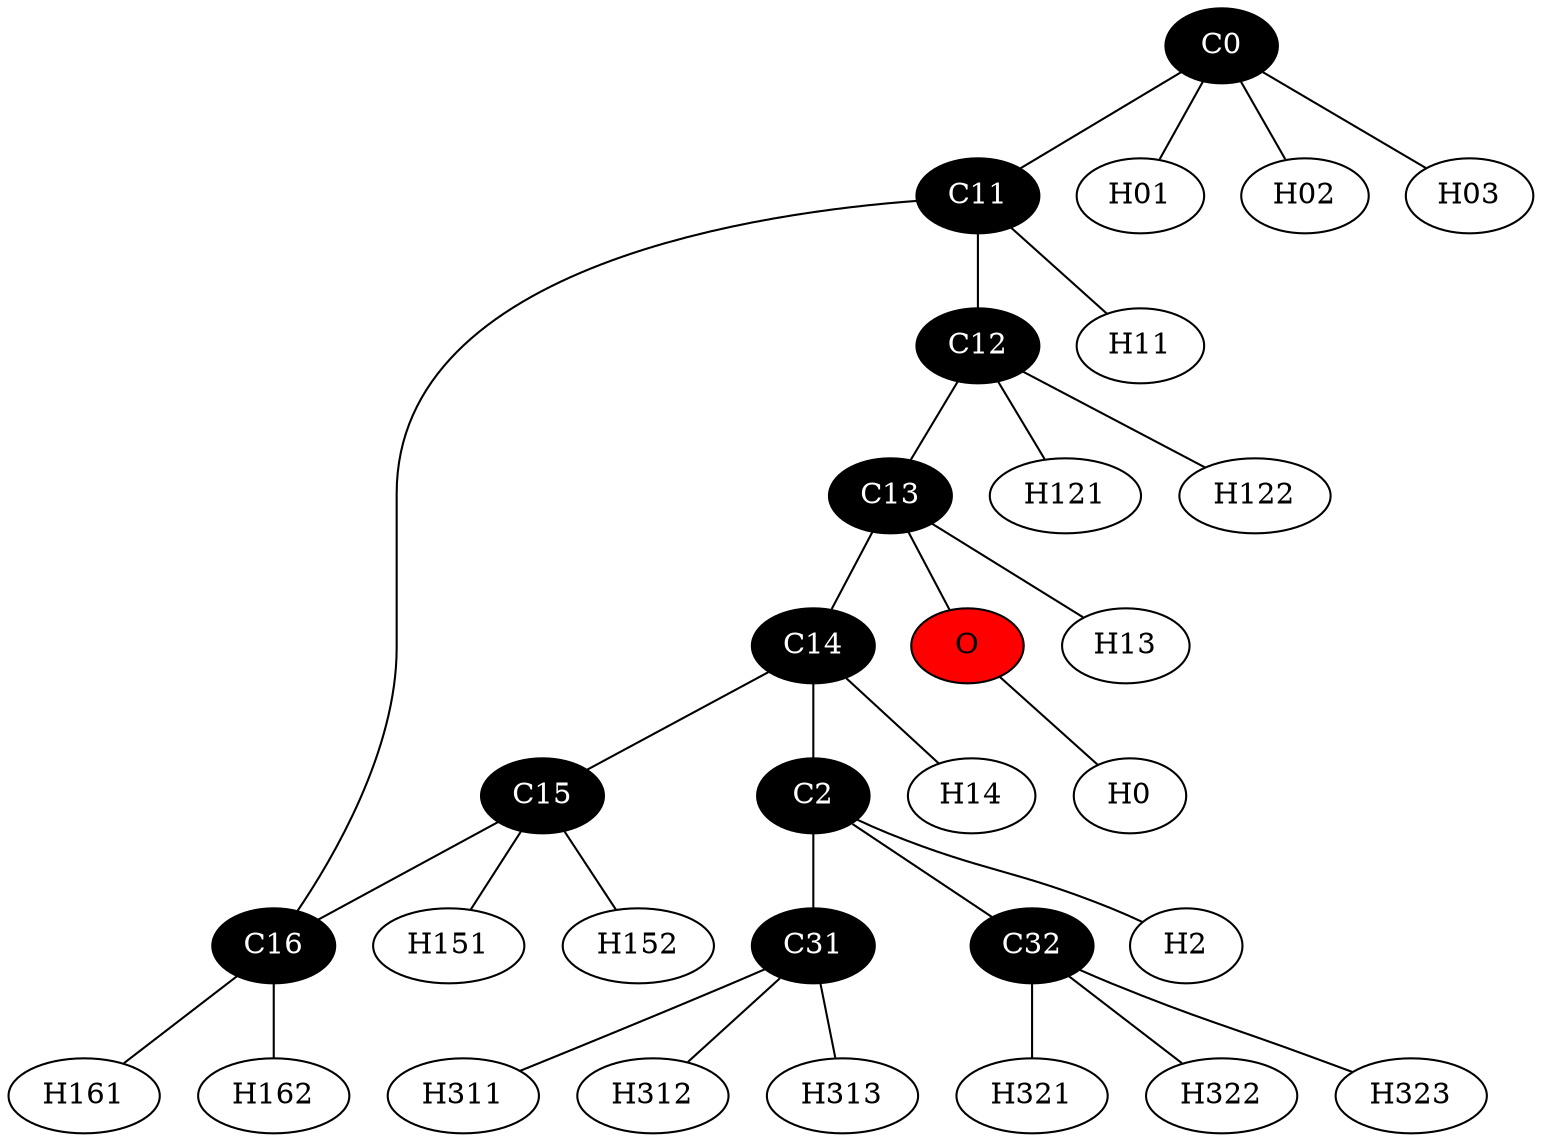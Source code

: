 graph "g" {

  "C0" -- "C11";
  "C0" -- "H01";
  "C0" -- "H02";
  "C0" -- "H03";
  "C0" [fontcolor=white, style=filled] [style = filled, peripheries = 1, fillcolor = black, fontcolor = white, color = black];
  "C11" -- "C12";
  "C11" -- "C16";
  "C11" -- "H11";
  "C11" [fontcolor=white, style=filled] [style = filled, peripheries = 1, fillcolor = black, fontcolor = white, color = black];
  "C12" -- "C13";
  "C12" -- "H121";
  "C12" -- "H122";
  "C12" [fontcolor=white, style=filled] [style = filled, peripheries = 1, fillcolor = black, fontcolor = white, color = black];
  "C13" -- "C14";
  "C13" -- "O";
  "C13" -- "H13";
  "C13" [fontcolor=white, style=filled] [style = filled, peripheries = 1, fillcolor = black, fontcolor = white, color = black];
  "C14" -- "C15";
  "C14" -- "C2";
  "C14" -- "H14";
  "C14" [fontcolor=white, style=filled] [style = filled, peripheries = 1, fillcolor = black, fontcolor = white, color = black];
  "C15" -- "C16";
  "C15" -- "H151";
  "C15" -- "H152";
  "C15" [fontcolor=white, style=filled] [style = filled, peripheries = 1, fillcolor = black, fontcolor = white, color = black];
  "C16" -- "H161";
  "C16" -- "H162";
  "C16" [fontcolor=white, style=filled] [style = filled, peripheries = 1, fillcolor = black, fontcolor = white, color = black];
  "C2" -- "C31";
  "C2" -- "C32";
  "C2" -- "H2";
  "C2" [fontcolor=white, style=filled] [style = filled, peripheries = 1, fillcolor = black, fontcolor = white, color = black];
  "C31" -- "H311";
  "C31" -- "H312";
  "C31" -- "H313";
  "C31" [fontcolor=white, style=filled] [style = filled, peripheries = 1, fillcolor = black, fontcolor = white, color = black];
  "C32" -- "H321";
  "C32" -- "H322";
  "C32" -- "H323";
  "C32" [fontcolor=white, style=filled] [style = filled, peripheries = 1, fillcolor = black, fontcolor = white, color = black];
  "O" -- "H0";
  "O" [style=filled] [style = filled, peripheries = 1, fillcolor = red, fontcolor = black, color = black];
  "H0"  [style = filled, peripheries = 1, fillcolor = white, fontcolor = black, color = black];
  "H01"  [style = filled, peripheries = 1, fillcolor = white, fontcolor = black, color = black];
  "H02"  [style = filled, peripheries = 1, fillcolor = white, fontcolor = black, color = black];
  "H03"  [style = filled, peripheries = 1, fillcolor = white, fontcolor = black, color = black];
  "H11"  [style = filled, peripheries = 1, fillcolor = white, fontcolor = black, color = black];
  "H121"  [style = filled, peripheries = 1, fillcolor = white, fontcolor = black, color = black];
  "H122"  [style = filled, peripheries = 1, fillcolor = white, fontcolor = black, color = black];
  "H13"  [style = filled, peripheries = 1, fillcolor = white, fontcolor = black, color = black];
  "H14"  [style = filled, peripheries = 1, fillcolor = white, fontcolor = black, color = black];
  "H151"  [style = filled, peripheries = 1, fillcolor = white, fontcolor = black, color = black];
  "H152"  [style = filled, peripheries = 1, fillcolor = white, fontcolor = black, color = black];
  "H161"  [style = filled, peripheries = 1, fillcolor = white, fontcolor = black, color = black];
  "H162"  [style = filled, peripheries = 1, fillcolor = white, fontcolor = black, color = black];
  "H2"  [style = filled, peripheries = 1, fillcolor = white, fontcolor = black, color = black];
  "H311"  [style = filled, peripheries = 1, fillcolor = white, fontcolor = black, color = black];
  "H312"  [style = filled, peripheries = 1, fillcolor = white, fontcolor = black, color = black];
  "H313"  [style = filled, peripheries = 1, fillcolor = white, fontcolor = black, color = black];
  "H321"  [style = filled, peripheries = 1, fillcolor = white, fontcolor = black, color = black];
  "H322"  [style = filled, peripheries = 1, fillcolor = white, fontcolor = black, color = black];
  "H323"  [style = filled, peripheries = 1, fillcolor = white, fontcolor = black, color = black];
}
